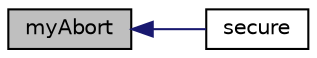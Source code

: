 digraph "myAbort"
{
  edge [fontname="Helvetica",fontsize="10",labelfontname="Helvetica",labelfontsize="10"];
  node [fontname="Helvetica",fontsize="10",shape=record];
  rankdir="LR";
  Node1 [label="myAbort",height=0.2,width=0.4,color="black", fillcolor="grey75", style="filled", fontcolor="black"];
  Node1 -> Node2 [dir="back",color="midnightblue",fontsize="10",style="solid",fontname="Helvetica"];
  Node2 [label="secure",height=0.2,width=0.4,color="black", fillcolor="white", style="filled",URL="$security_8php.html#a501f5fa5684eee8953424c6ab531dfd5"];
}
